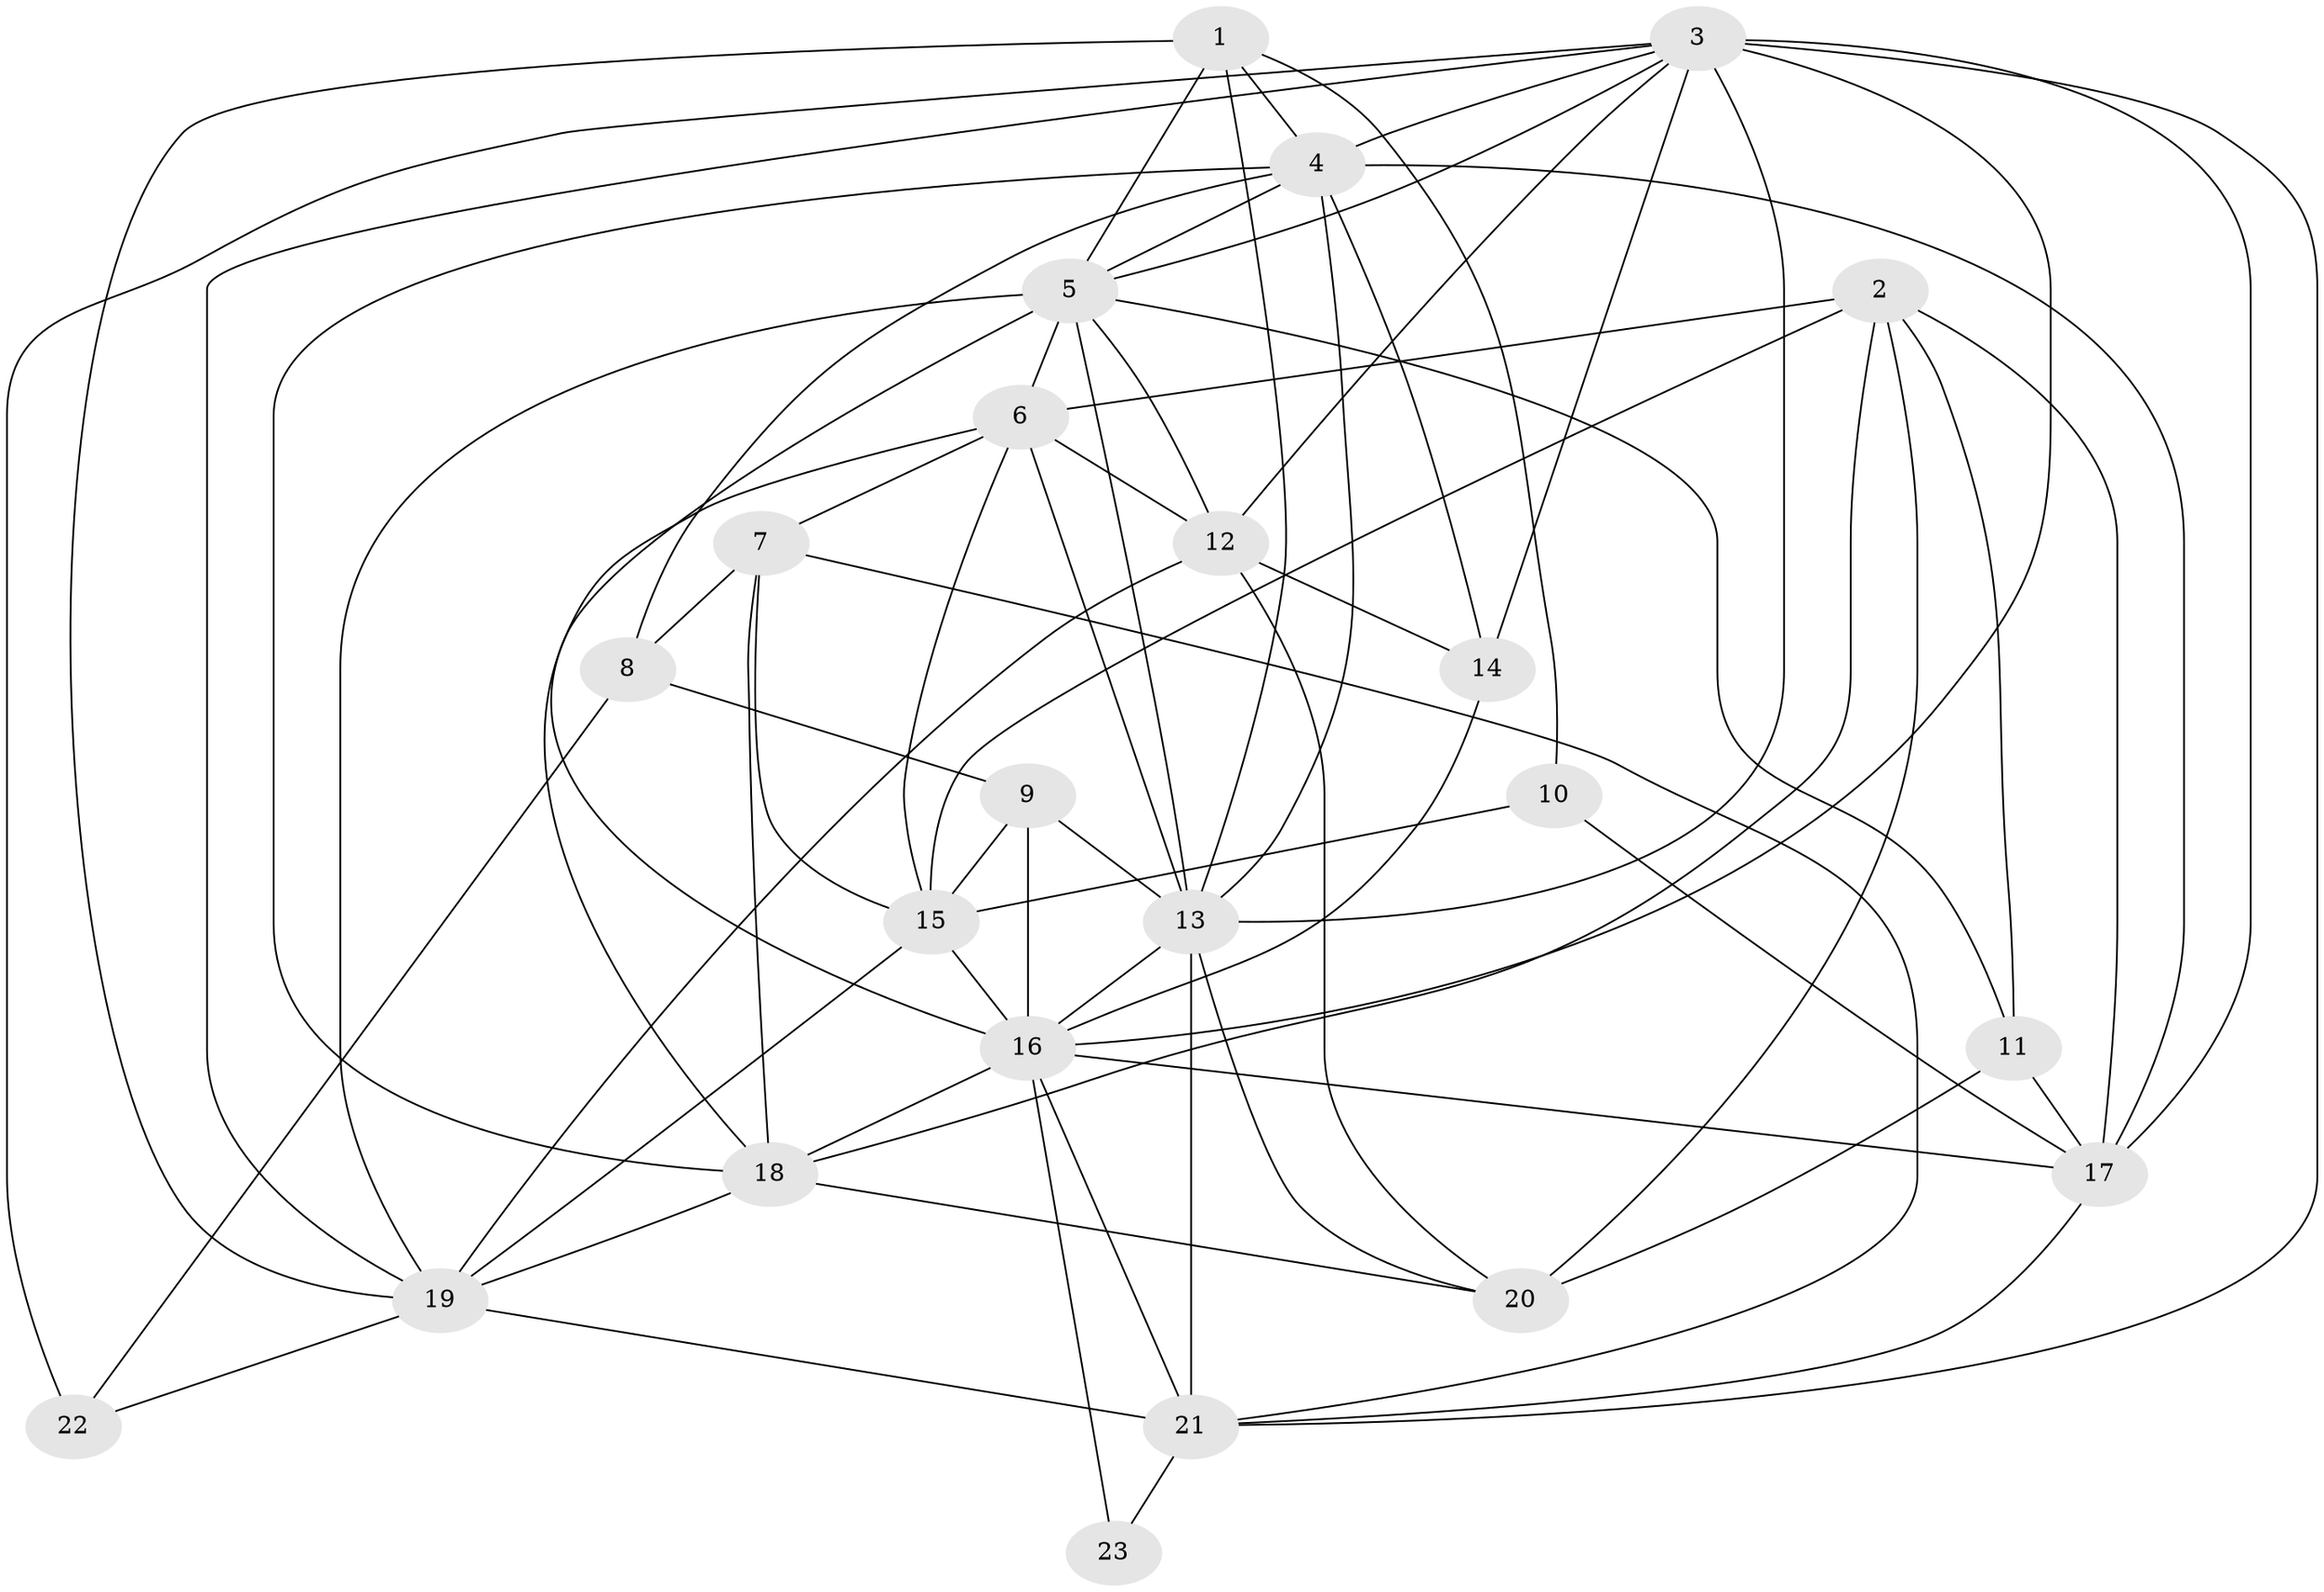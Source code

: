 // original degree distribution, {3: 0.23943661971830985, 4: 0.323943661971831, 5: 0.15492957746478872, 6: 0.1267605633802817, 2: 0.1267605633802817, 7: 0.028169014084507043}
// Generated by graph-tools (version 1.1) at 2025/50/03/04/25 22:50:50]
// undirected, 23 vertices, 70 edges
graph export_dot {
  node [color=gray90,style=filled];
  1;
  2;
  3;
  4;
  5;
  6;
  7;
  8;
  9;
  10;
  11;
  12;
  13;
  14;
  15;
  16;
  17;
  18;
  19;
  20;
  21;
  22;
  23;
  1 -- 4 [weight=1.0];
  1 -- 5 [weight=1.0];
  1 -- 10 [weight=1.0];
  1 -- 13 [weight=1.0];
  1 -- 19 [weight=1.0];
  2 -- 6 [weight=2.0];
  2 -- 11 [weight=1.0];
  2 -- 15 [weight=2.0];
  2 -- 17 [weight=2.0];
  2 -- 18 [weight=1.0];
  2 -- 20 [weight=1.0];
  3 -- 4 [weight=1.0];
  3 -- 5 [weight=1.0];
  3 -- 12 [weight=1.0];
  3 -- 13 [weight=1.0];
  3 -- 14 [weight=1.0];
  3 -- 16 [weight=3.0];
  3 -- 17 [weight=1.0];
  3 -- 19 [weight=1.0];
  3 -- 21 [weight=1.0];
  3 -- 22 [weight=1.0];
  4 -- 5 [weight=2.0];
  4 -- 8 [weight=1.0];
  4 -- 13 [weight=1.0];
  4 -- 14 [weight=2.0];
  4 -- 17 [weight=1.0];
  4 -- 18 [weight=1.0];
  5 -- 6 [weight=2.0];
  5 -- 11 [weight=1.0];
  5 -- 12 [weight=1.0];
  5 -- 13 [weight=1.0];
  5 -- 16 [weight=4.0];
  5 -- 19 [weight=1.0];
  6 -- 7 [weight=1.0];
  6 -- 12 [weight=1.0];
  6 -- 13 [weight=3.0];
  6 -- 15 [weight=1.0];
  6 -- 18 [weight=1.0];
  7 -- 8 [weight=1.0];
  7 -- 15 [weight=1.0];
  7 -- 18 [weight=1.0];
  7 -- 21 [weight=1.0];
  8 -- 9 [weight=1.0];
  8 -- 22 [weight=2.0];
  9 -- 13 [weight=1.0];
  9 -- 15 [weight=2.0];
  9 -- 16 [weight=3.0];
  10 -- 15 [weight=1.0];
  10 -- 17 [weight=1.0];
  11 -- 17 [weight=1.0];
  11 -- 20 [weight=3.0];
  12 -- 14 [weight=1.0];
  12 -- 19 [weight=1.0];
  12 -- 20 [weight=1.0];
  13 -- 16 [weight=1.0];
  13 -- 20 [weight=1.0];
  13 -- 21 [weight=1.0];
  14 -- 16 [weight=1.0];
  15 -- 16 [weight=2.0];
  15 -- 19 [weight=1.0];
  16 -- 17 [weight=1.0];
  16 -- 18 [weight=1.0];
  16 -- 21 [weight=1.0];
  16 -- 23 [weight=1.0];
  17 -- 21 [weight=1.0];
  18 -- 19 [weight=2.0];
  18 -- 20 [weight=2.0];
  19 -- 21 [weight=1.0];
  19 -- 22 [weight=2.0];
  21 -- 23 [weight=1.0];
}
